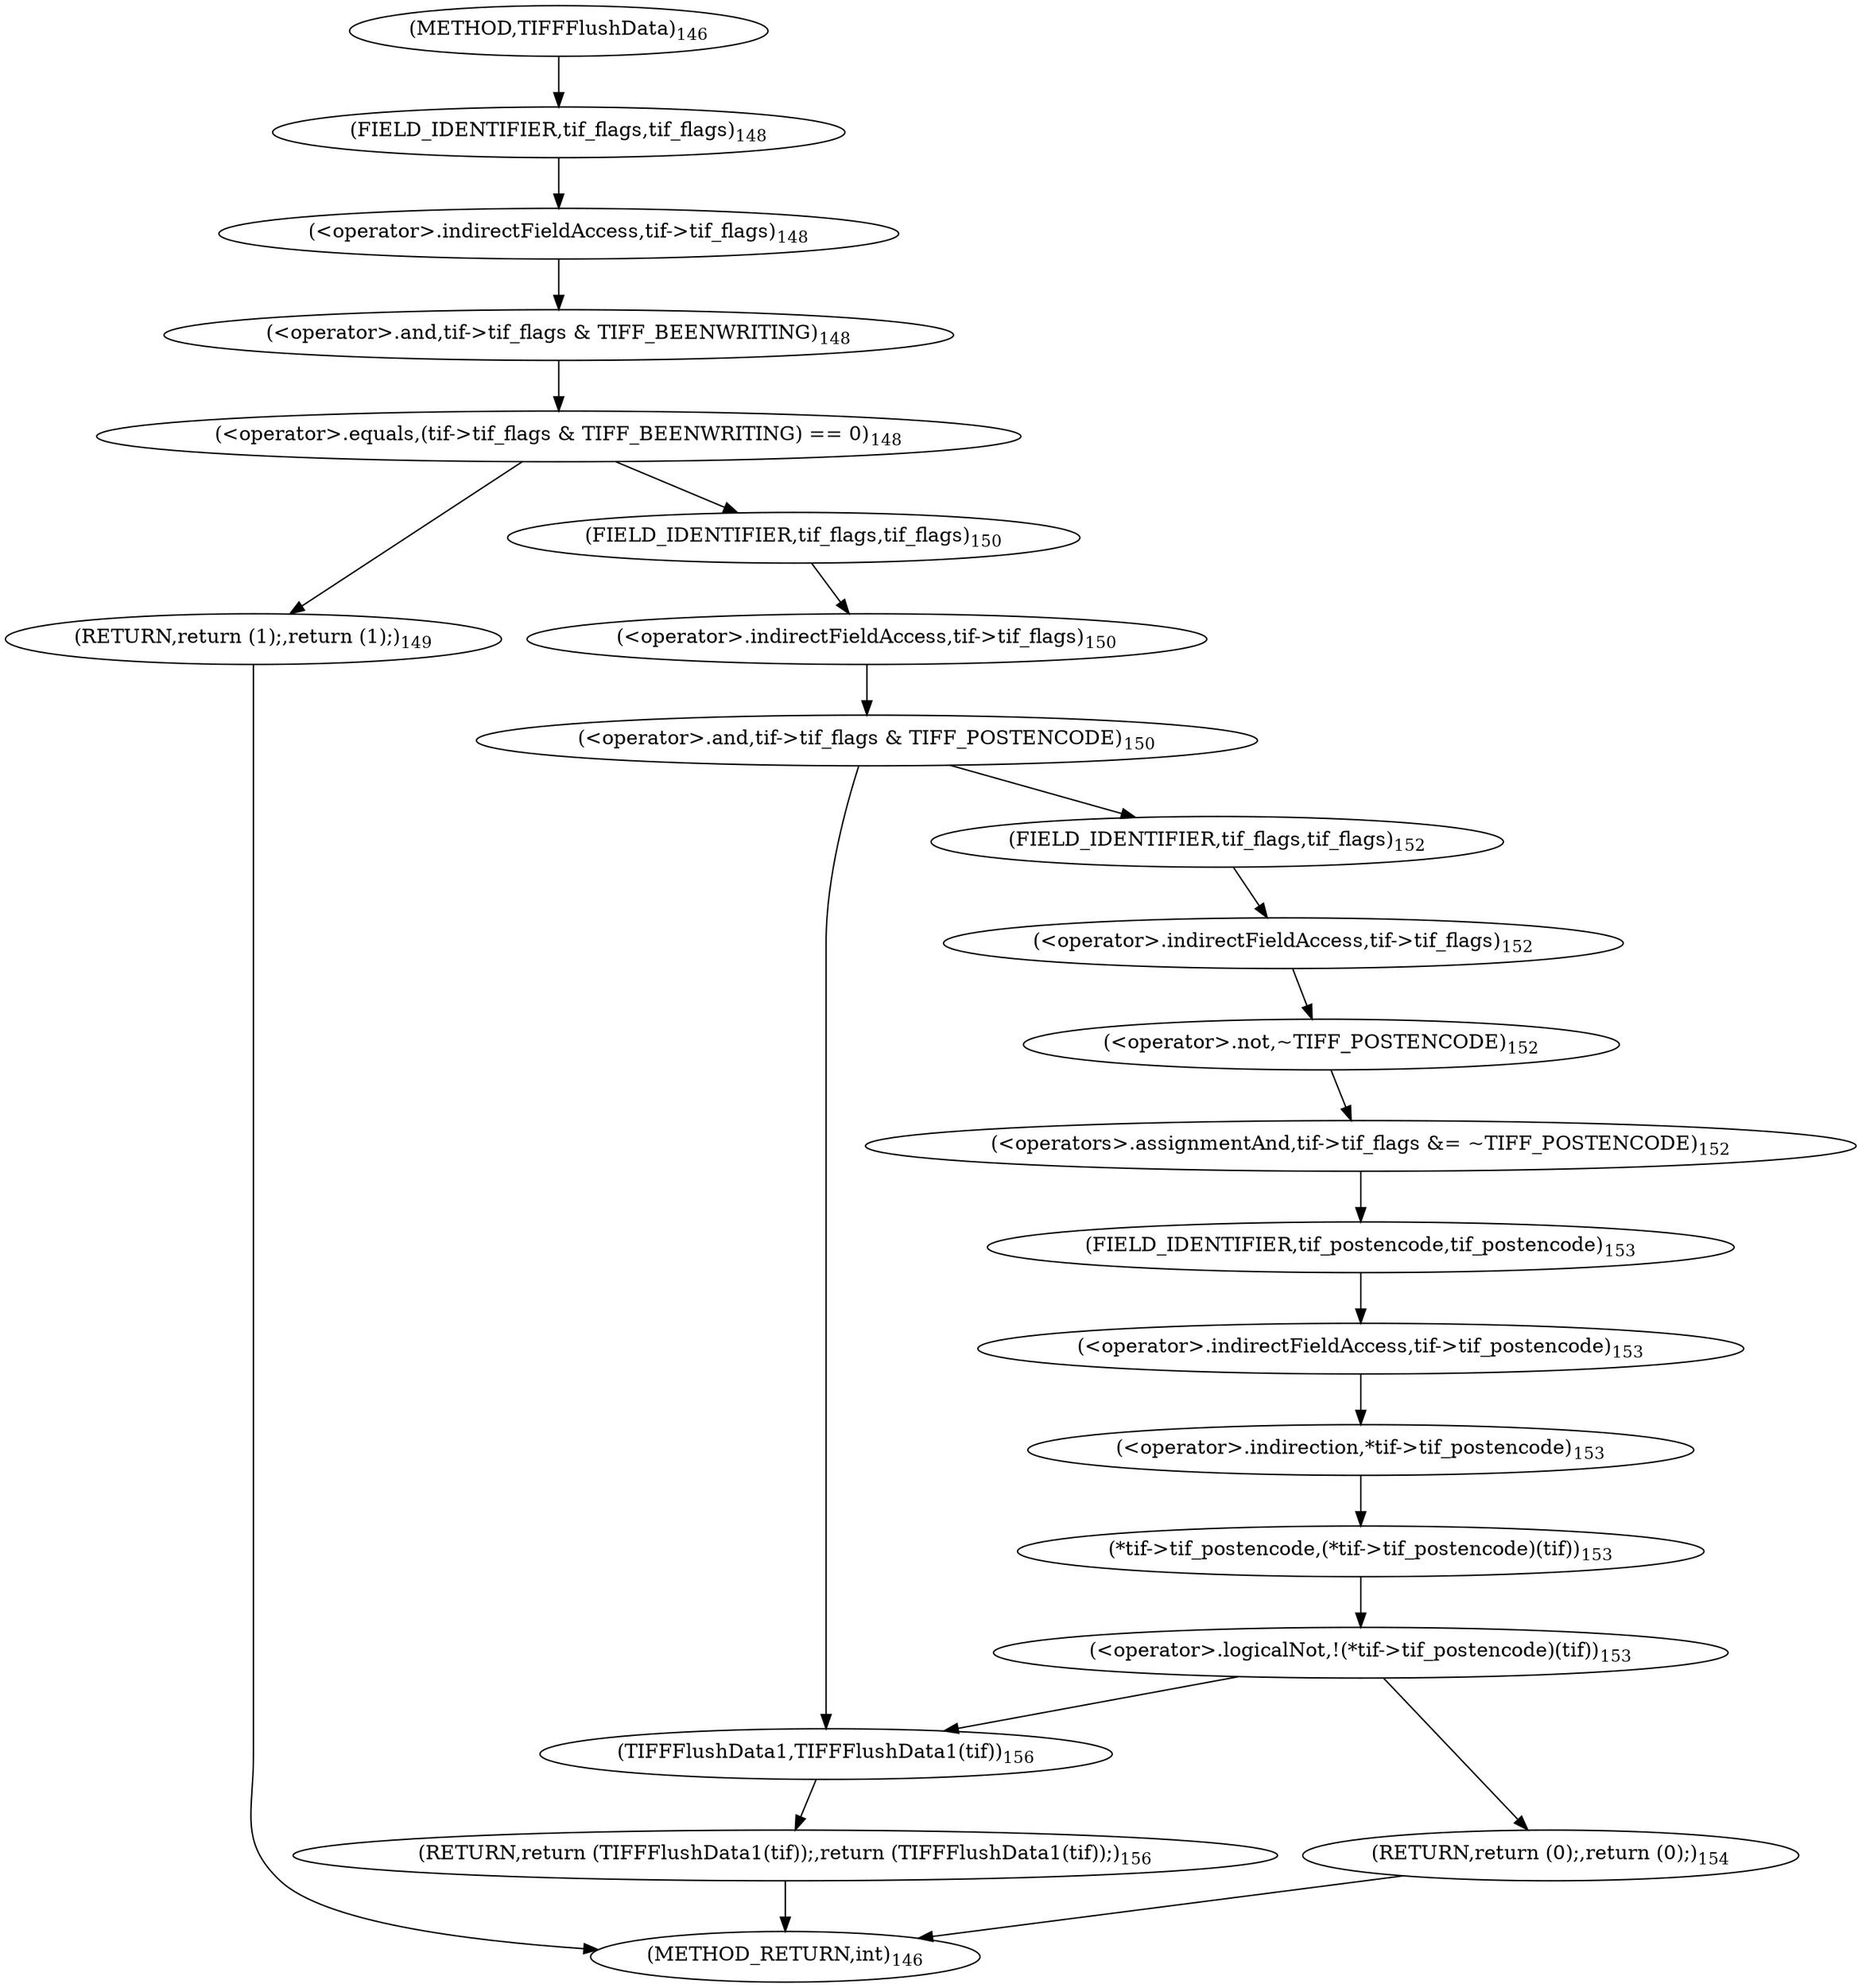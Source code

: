 digraph "TIFFFlushData" {  
"6213" [label = <(RETURN,return (TIFFFlushData1(tif));,return (TIFFFlushData1(tif));)<SUB>156</SUB>> ]
"6179" [label = <(&lt;operator&gt;.equals,(tif-&gt;tif_flags &amp; TIFF_BEENWRITING) == 0)<SUB>148</SUB>> ]
"6190" [label = <(&lt;operator&gt;.and,tif-&gt;tif_flags &amp; TIFF_POSTENCODE)<SUB>150</SUB>> ]
"6214" [label = <(TIFFFlushData1,TIFFFlushData1(tif))<SUB>156</SUB>> ]
"6180" [label = <(&lt;operator&gt;.and,tif-&gt;tif_flags &amp; TIFF_BEENWRITING)<SUB>148</SUB>> ]
"6187" [label = <(RETURN,return (1);,return (1);)<SUB>149</SUB>> ]
"6191" [label = <(&lt;operator&gt;.indirectFieldAccess,tif-&gt;tif_flags)<SUB>150</SUB>> ]
"6196" [label = <(&lt;operators&gt;.assignmentAnd,tif-&gt;tif_flags &amp;= ~TIFF_POSTENCODE)<SUB>152</SUB>> ]
"6181" [label = <(&lt;operator&gt;.indirectFieldAccess,tif-&gt;tif_flags)<SUB>148</SUB>> ]
"6193" [label = <(FIELD_IDENTIFIER,tif_flags,tif_flags)<SUB>150</SUB>> ]
"6197" [label = <(&lt;operator&gt;.indirectFieldAccess,tif-&gt;tif_flags)<SUB>152</SUB>> ]
"6200" [label = <(&lt;operator&gt;.not,~TIFF_POSTENCODE)<SUB>152</SUB>> ]
"6203" [label = <(&lt;operator&gt;.logicalNot,!(*tif-&gt;tif_postencode)(tif))<SUB>153</SUB>> ]
"6183" [label = <(FIELD_IDENTIFIER,tif_flags,tif_flags)<SUB>148</SUB>> ]
"6199" [label = <(FIELD_IDENTIFIER,tif_flags,tif_flags)<SUB>152</SUB>> ]
"6204" [label = <(*tif-&gt;tif_postencode,(*tif-&gt;tif_postencode)(tif))<SUB>153</SUB>> ]
"6211" [label = <(RETURN,return (0);,return (0);)<SUB>154</SUB>> ]
"6205" [label = <(&lt;operator&gt;.indirection,*tif-&gt;tif_postencode)<SUB>153</SUB>> ]
"6206" [label = <(&lt;operator&gt;.indirectFieldAccess,tif-&gt;tif_postencode)<SUB>153</SUB>> ]
"6208" [label = <(FIELD_IDENTIFIER,tif_postencode,tif_postencode)<SUB>153</SUB>> ]
"6175" [label = <(METHOD,TIFFFlushData)<SUB>146</SUB>> ]
"6216" [label = <(METHOD_RETURN,int)<SUB>146</SUB>> ]
  "6213" -> "6216" 
  "6179" -> "6187" 
  "6179" -> "6193" 
  "6190" -> "6199" 
  "6190" -> "6214" 
  "6214" -> "6213" 
  "6180" -> "6179" 
  "6187" -> "6216" 
  "6191" -> "6190" 
  "6196" -> "6208" 
  "6181" -> "6180" 
  "6193" -> "6191" 
  "6197" -> "6200" 
  "6200" -> "6196" 
  "6203" -> "6211" 
  "6203" -> "6214" 
  "6183" -> "6181" 
  "6199" -> "6197" 
  "6204" -> "6203" 
  "6211" -> "6216" 
  "6205" -> "6204" 
  "6206" -> "6205" 
  "6208" -> "6206" 
  "6175" -> "6183" 
}

